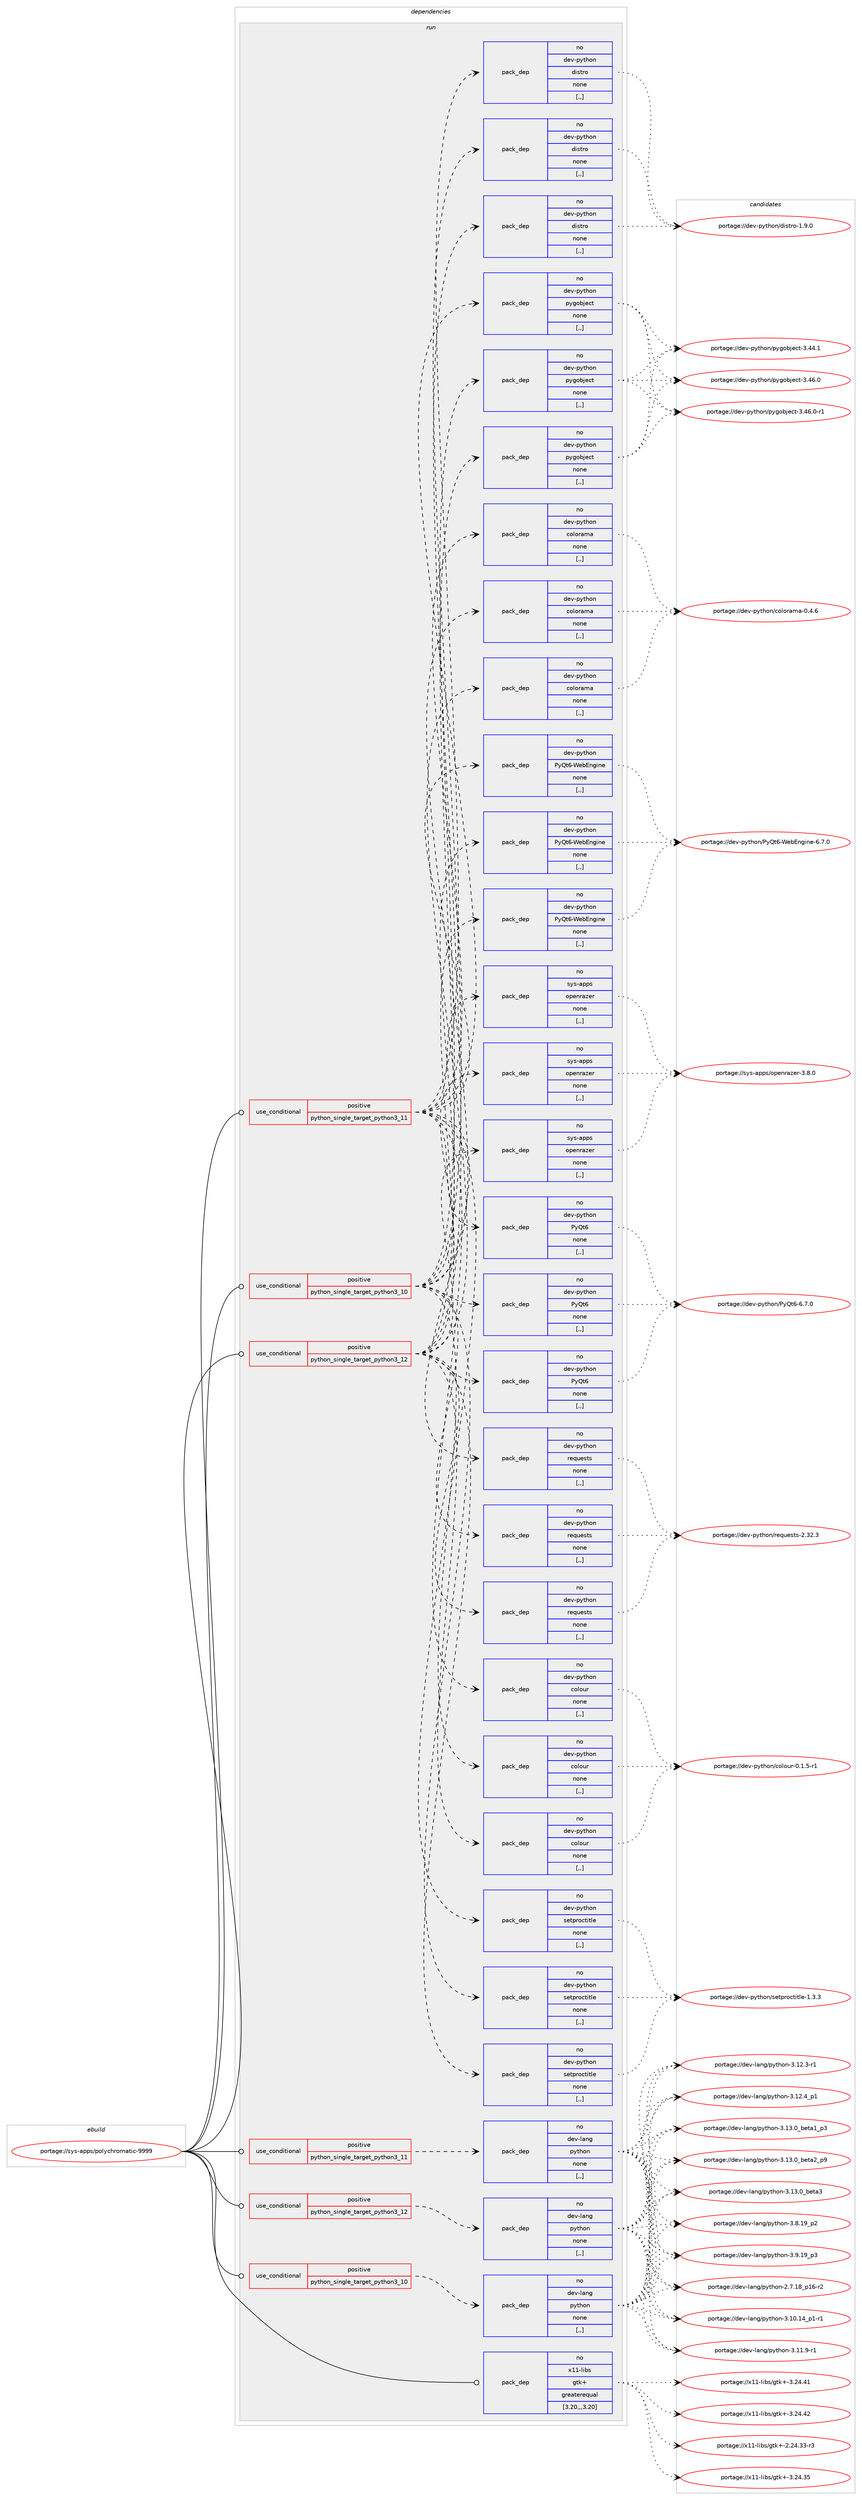 digraph prolog {

# *************
# Graph options
# *************

newrank=true;
concentrate=true;
compound=true;
graph [rankdir=LR,fontname=Helvetica,fontsize=10,ranksep=1.5];#, ranksep=2.5, nodesep=0.2];
edge  [arrowhead=vee];
node  [fontname=Helvetica,fontsize=10];

# **********
# The ebuild
# **********

subgraph cluster_leftcol {
color=gray;
rank=same;
label=<<i>ebuild</i>>;
id [label="portage://sys-apps/polychromatic-9999", color=red, width=4, href="../sys-apps/polychromatic-9999.svg"];
}

# ****************
# The dependencies
# ****************

subgraph cluster_midcol {
color=gray;
label=<<i>dependencies</i>>;
subgraph cluster_compile {
fillcolor="#eeeeee";
style=filled;
label=<<i>compile</i>>;
}
subgraph cluster_compileandrun {
fillcolor="#eeeeee";
style=filled;
label=<<i>compile and run</i>>;
}
subgraph cluster_run {
fillcolor="#eeeeee";
style=filled;
label=<<i>run</i>>;
subgraph cond108984 {
dependency412599 [label=<<TABLE BORDER="0" CELLBORDER="1" CELLSPACING="0" CELLPADDING="4"><TR><TD ROWSPAN="3" CELLPADDING="10">use_conditional</TD></TR><TR><TD>positive</TD></TR><TR><TD>python_single_target_python3_10</TD></TR></TABLE>>, shape=none, color=red];
subgraph pack300759 {
dependency412600 [label=<<TABLE BORDER="0" CELLBORDER="1" CELLSPACING="0" CELLPADDING="4" WIDTH="220"><TR><TD ROWSPAN="6" CELLPADDING="30">pack_dep</TD></TR><TR><TD WIDTH="110">no</TD></TR><TR><TD>dev-lang</TD></TR><TR><TD>python</TD></TR><TR><TD>none</TD></TR><TR><TD>[,,]</TD></TR></TABLE>>, shape=none, color=blue];
}
dependency412599:e -> dependency412600:w [weight=20,style="dashed",arrowhead="vee"];
}
id:e -> dependency412599:w [weight=20,style="solid",arrowhead="odot"];
subgraph cond108985 {
dependency412601 [label=<<TABLE BORDER="0" CELLBORDER="1" CELLSPACING="0" CELLPADDING="4"><TR><TD ROWSPAN="3" CELLPADDING="10">use_conditional</TD></TR><TR><TD>positive</TD></TR><TR><TD>python_single_target_python3_10</TD></TR></TABLE>>, shape=none, color=red];
subgraph pack300760 {
dependency412602 [label=<<TABLE BORDER="0" CELLBORDER="1" CELLSPACING="0" CELLPADDING="4" WIDTH="220"><TR><TD ROWSPAN="6" CELLPADDING="30">pack_dep</TD></TR><TR><TD WIDTH="110">no</TD></TR><TR><TD>dev-python</TD></TR><TR><TD>PyQt6-WebEngine</TD></TR><TR><TD>none</TD></TR><TR><TD>[,,]</TD></TR></TABLE>>, shape=none, color=blue];
}
dependency412601:e -> dependency412602:w [weight=20,style="dashed",arrowhead="vee"];
subgraph pack300761 {
dependency412603 [label=<<TABLE BORDER="0" CELLBORDER="1" CELLSPACING="0" CELLPADDING="4" WIDTH="220"><TR><TD ROWSPAN="6" CELLPADDING="30">pack_dep</TD></TR><TR><TD WIDTH="110">no</TD></TR><TR><TD>dev-python</TD></TR><TR><TD>PyQt6</TD></TR><TR><TD>none</TD></TR><TR><TD>[,,]</TD></TR></TABLE>>, shape=none, color=blue];
}
dependency412601:e -> dependency412603:w [weight=20,style="dashed",arrowhead="vee"];
subgraph pack300762 {
dependency412604 [label=<<TABLE BORDER="0" CELLBORDER="1" CELLSPACING="0" CELLPADDING="4" WIDTH="220"><TR><TD ROWSPAN="6" CELLPADDING="30">pack_dep</TD></TR><TR><TD WIDTH="110">no</TD></TR><TR><TD>dev-python</TD></TR><TR><TD>colorama</TD></TR><TR><TD>none</TD></TR><TR><TD>[,,]</TD></TR></TABLE>>, shape=none, color=blue];
}
dependency412601:e -> dependency412604:w [weight=20,style="dashed",arrowhead="vee"];
subgraph pack300763 {
dependency412605 [label=<<TABLE BORDER="0" CELLBORDER="1" CELLSPACING="0" CELLPADDING="4" WIDTH="220"><TR><TD ROWSPAN="6" CELLPADDING="30">pack_dep</TD></TR><TR><TD WIDTH="110">no</TD></TR><TR><TD>dev-python</TD></TR><TR><TD>colour</TD></TR><TR><TD>none</TD></TR><TR><TD>[,,]</TD></TR></TABLE>>, shape=none, color=blue];
}
dependency412601:e -> dependency412605:w [weight=20,style="dashed",arrowhead="vee"];
subgraph pack300764 {
dependency412606 [label=<<TABLE BORDER="0" CELLBORDER="1" CELLSPACING="0" CELLPADDING="4" WIDTH="220"><TR><TD ROWSPAN="6" CELLPADDING="30">pack_dep</TD></TR><TR><TD WIDTH="110">no</TD></TR><TR><TD>dev-python</TD></TR><TR><TD>distro</TD></TR><TR><TD>none</TD></TR><TR><TD>[,,]</TD></TR></TABLE>>, shape=none, color=blue];
}
dependency412601:e -> dependency412606:w [weight=20,style="dashed",arrowhead="vee"];
subgraph pack300765 {
dependency412607 [label=<<TABLE BORDER="0" CELLBORDER="1" CELLSPACING="0" CELLPADDING="4" WIDTH="220"><TR><TD ROWSPAN="6" CELLPADDING="30">pack_dep</TD></TR><TR><TD WIDTH="110">no</TD></TR><TR><TD>dev-python</TD></TR><TR><TD>pygobject</TD></TR><TR><TD>none</TD></TR><TR><TD>[,,]</TD></TR></TABLE>>, shape=none, color=blue];
}
dependency412601:e -> dependency412607:w [weight=20,style="dashed",arrowhead="vee"];
subgraph pack300766 {
dependency412608 [label=<<TABLE BORDER="0" CELLBORDER="1" CELLSPACING="0" CELLPADDING="4" WIDTH="220"><TR><TD ROWSPAN="6" CELLPADDING="30">pack_dep</TD></TR><TR><TD WIDTH="110">no</TD></TR><TR><TD>dev-python</TD></TR><TR><TD>requests</TD></TR><TR><TD>none</TD></TR><TR><TD>[,,]</TD></TR></TABLE>>, shape=none, color=blue];
}
dependency412601:e -> dependency412608:w [weight=20,style="dashed",arrowhead="vee"];
subgraph pack300767 {
dependency412609 [label=<<TABLE BORDER="0" CELLBORDER="1" CELLSPACING="0" CELLPADDING="4" WIDTH="220"><TR><TD ROWSPAN="6" CELLPADDING="30">pack_dep</TD></TR><TR><TD WIDTH="110">no</TD></TR><TR><TD>dev-python</TD></TR><TR><TD>setproctitle</TD></TR><TR><TD>none</TD></TR><TR><TD>[,,]</TD></TR></TABLE>>, shape=none, color=blue];
}
dependency412601:e -> dependency412609:w [weight=20,style="dashed",arrowhead="vee"];
subgraph pack300768 {
dependency412610 [label=<<TABLE BORDER="0" CELLBORDER="1" CELLSPACING="0" CELLPADDING="4" WIDTH="220"><TR><TD ROWSPAN="6" CELLPADDING="30">pack_dep</TD></TR><TR><TD WIDTH="110">no</TD></TR><TR><TD>sys-apps</TD></TR><TR><TD>openrazer</TD></TR><TR><TD>none</TD></TR><TR><TD>[,,]</TD></TR></TABLE>>, shape=none, color=blue];
}
dependency412601:e -> dependency412610:w [weight=20,style="dashed",arrowhead="vee"];
}
id:e -> dependency412601:w [weight=20,style="solid",arrowhead="odot"];
subgraph cond108986 {
dependency412611 [label=<<TABLE BORDER="0" CELLBORDER="1" CELLSPACING="0" CELLPADDING="4"><TR><TD ROWSPAN="3" CELLPADDING="10">use_conditional</TD></TR><TR><TD>positive</TD></TR><TR><TD>python_single_target_python3_11</TD></TR></TABLE>>, shape=none, color=red];
subgraph pack300769 {
dependency412612 [label=<<TABLE BORDER="0" CELLBORDER="1" CELLSPACING="0" CELLPADDING="4" WIDTH="220"><TR><TD ROWSPAN="6" CELLPADDING="30">pack_dep</TD></TR><TR><TD WIDTH="110">no</TD></TR><TR><TD>dev-lang</TD></TR><TR><TD>python</TD></TR><TR><TD>none</TD></TR><TR><TD>[,,]</TD></TR></TABLE>>, shape=none, color=blue];
}
dependency412611:e -> dependency412612:w [weight=20,style="dashed",arrowhead="vee"];
}
id:e -> dependency412611:w [weight=20,style="solid",arrowhead="odot"];
subgraph cond108987 {
dependency412613 [label=<<TABLE BORDER="0" CELLBORDER="1" CELLSPACING="0" CELLPADDING="4"><TR><TD ROWSPAN="3" CELLPADDING="10">use_conditional</TD></TR><TR><TD>positive</TD></TR><TR><TD>python_single_target_python3_11</TD></TR></TABLE>>, shape=none, color=red];
subgraph pack300770 {
dependency412614 [label=<<TABLE BORDER="0" CELLBORDER="1" CELLSPACING="0" CELLPADDING="4" WIDTH="220"><TR><TD ROWSPAN="6" CELLPADDING="30">pack_dep</TD></TR><TR><TD WIDTH="110">no</TD></TR><TR><TD>dev-python</TD></TR><TR><TD>PyQt6-WebEngine</TD></TR><TR><TD>none</TD></TR><TR><TD>[,,]</TD></TR></TABLE>>, shape=none, color=blue];
}
dependency412613:e -> dependency412614:w [weight=20,style="dashed",arrowhead="vee"];
subgraph pack300771 {
dependency412615 [label=<<TABLE BORDER="0" CELLBORDER="1" CELLSPACING="0" CELLPADDING="4" WIDTH="220"><TR><TD ROWSPAN="6" CELLPADDING="30">pack_dep</TD></TR><TR><TD WIDTH="110">no</TD></TR><TR><TD>dev-python</TD></TR><TR><TD>PyQt6</TD></TR><TR><TD>none</TD></TR><TR><TD>[,,]</TD></TR></TABLE>>, shape=none, color=blue];
}
dependency412613:e -> dependency412615:w [weight=20,style="dashed",arrowhead="vee"];
subgraph pack300772 {
dependency412616 [label=<<TABLE BORDER="0" CELLBORDER="1" CELLSPACING="0" CELLPADDING="4" WIDTH="220"><TR><TD ROWSPAN="6" CELLPADDING="30">pack_dep</TD></TR><TR><TD WIDTH="110">no</TD></TR><TR><TD>dev-python</TD></TR><TR><TD>colorama</TD></TR><TR><TD>none</TD></TR><TR><TD>[,,]</TD></TR></TABLE>>, shape=none, color=blue];
}
dependency412613:e -> dependency412616:w [weight=20,style="dashed",arrowhead="vee"];
subgraph pack300773 {
dependency412617 [label=<<TABLE BORDER="0" CELLBORDER="1" CELLSPACING="0" CELLPADDING="4" WIDTH="220"><TR><TD ROWSPAN="6" CELLPADDING="30">pack_dep</TD></TR><TR><TD WIDTH="110">no</TD></TR><TR><TD>dev-python</TD></TR><TR><TD>colour</TD></TR><TR><TD>none</TD></TR><TR><TD>[,,]</TD></TR></TABLE>>, shape=none, color=blue];
}
dependency412613:e -> dependency412617:w [weight=20,style="dashed",arrowhead="vee"];
subgraph pack300774 {
dependency412618 [label=<<TABLE BORDER="0" CELLBORDER="1" CELLSPACING="0" CELLPADDING="4" WIDTH="220"><TR><TD ROWSPAN="6" CELLPADDING="30">pack_dep</TD></TR><TR><TD WIDTH="110">no</TD></TR><TR><TD>dev-python</TD></TR><TR><TD>distro</TD></TR><TR><TD>none</TD></TR><TR><TD>[,,]</TD></TR></TABLE>>, shape=none, color=blue];
}
dependency412613:e -> dependency412618:w [weight=20,style="dashed",arrowhead="vee"];
subgraph pack300775 {
dependency412619 [label=<<TABLE BORDER="0" CELLBORDER="1" CELLSPACING="0" CELLPADDING="4" WIDTH="220"><TR><TD ROWSPAN="6" CELLPADDING="30">pack_dep</TD></TR><TR><TD WIDTH="110">no</TD></TR><TR><TD>dev-python</TD></TR><TR><TD>pygobject</TD></TR><TR><TD>none</TD></TR><TR><TD>[,,]</TD></TR></TABLE>>, shape=none, color=blue];
}
dependency412613:e -> dependency412619:w [weight=20,style="dashed",arrowhead="vee"];
subgraph pack300776 {
dependency412620 [label=<<TABLE BORDER="0" CELLBORDER="1" CELLSPACING="0" CELLPADDING="4" WIDTH="220"><TR><TD ROWSPAN="6" CELLPADDING="30">pack_dep</TD></TR><TR><TD WIDTH="110">no</TD></TR><TR><TD>dev-python</TD></TR><TR><TD>requests</TD></TR><TR><TD>none</TD></TR><TR><TD>[,,]</TD></TR></TABLE>>, shape=none, color=blue];
}
dependency412613:e -> dependency412620:w [weight=20,style="dashed",arrowhead="vee"];
subgraph pack300777 {
dependency412621 [label=<<TABLE BORDER="0" CELLBORDER="1" CELLSPACING="0" CELLPADDING="4" WIDTH="220"><TR><TD ROWSPAN="6" CELLPADDING="30">pack_dep</TD></TR><TR><TD WIDTH="110">no</TD></TR><TR><TD>dev-python</TD></TR><TR><TD>setproctitle</TD></TR><TR><TD>none</TD></TR><TR><TD>[,,]</TD></TR></TABLE>>, shape=none, color=blue];
}
dependency412613:e -> dependency412621:w [weight=20,style="dashed",arrowhead="vee"];
subgraph pack300778 {
dependency412622 [label=<<TABLE BORDER="0" CELLBORDER="1" CELLSPACING="0" CELLPADDING="4" WIDTH="220"><TR><TD ROWSPAN="6" CELLPADDING="30">pack_dep</TD></TR><TR><TD WIDTH="110">no</TD></TR><TR><TD>sys-apps</TD></TR><TR><TD>openrazer</TD></TR><TR><TD>none</TD></TR><TR><TD>[,,]</TD></TR></TABLE>>, shape=none, color=blue];
}
dependency412613:e -> dependency412622:w [weight=20,style="dashed",arrowhead="vee"];
}
id:e -> dependency412613:w [weight=20,style="solid",arrowhead="odot"];
subgraph cond108988 {
dependency412623 [label=<<TABLE BORDER="0" CELLBORDER="1" CELLSPACING="0" CELLPADDING="4"><TR><TD ROWSPAN="3" CELLPADDING="10">use_conditional</TD></TR><TR><TD>positive</TD></TR><TR><TD>python_single_target_python3_12</TD></TR></TABLE>>, shape=none, color=red];
subgraph pack300779 {
dependency412624 [label=<<TABLE BORDER="0" CELLBORDER="1" CELLSPACING="0" CELLPADDING="4" WIDTH="220"><TR><TD ROWSPAN="6" CELLPADDING="30">pack_dep</TD></TR><TR><TD WIDTH="110">no</TD></TR><TR><TD>dev-lang</TD></TR><TR><TD>python</TD></TR><TR><TD>none</TD></TR><TR><TD>[,,]</TD></TR></TABLE>>, shape=none, color=blue];
}
dependency412623:e -> dependency412624:w [weight=20,style="dashed",arrowhead="vee"];
}
id:e -> dependency412623:w [weight=20,style="solid",arrowhead="odot"];
subgraph cond108989 {
dependency412625 [label=<<TABLE BORDER="0" CELLBORDER="1" CELLSPACING="0" CELLPADDING="4"><TR><TD ROWSPAN="3" CELLPADDING="10">use_conditional</TD></TR><TR><TD>positive</TD></TR><TR><TD>python_single_target_python3_12</TD></TR></TABLE>>, shape=none, color=red];
subgraph pack300780 {
dependency412626 [label=<<TABLE BORDER="0" CELLBORDER="1" CELLSPACING="0" CELLPADDING="4" WIDTH="220"><TR><TD ROWSPAN="6" CELLPADDING="30">pack_dep</TD></TR><TR><TD WIDTH="110">no</TD></TR><TR><TD>dev-python</TD></TR><TR><TD>PyQt6-WebEngine</TD></TR><TR><TD>none</TD></TR><TR><TD>[,,]</TD></TR></TABLE>>, shape=none, color=blue];
}
dependency412625:e -> dependency412626:w [weight=20,style="dashed",arrowhead="vee"];
subgraph pack300781 {
dependency412627 [label=<<TABLE BORDER="0" CELLBORDER="1" CELLSPACING="0" CELLPADDING="4" WIDTH="220"><TR><TD ROWSPAN="6" CELLPADDING="30">pack_dep</TD></TR><TR><TD WIDTH="110">no</TD></TR><TR><TD>dev-python</TD></TR><TR><TD>PyQt6</TD></TR><TR><TD>none</TD></TR><TR><TD>[,,]</TD></TR></TABLE>>, shape=none, color=blue];
}
dependency412625:e -> dependency412627:w [weight=20,style="dashed",arrowhead="vee"];
subgraph pack300782 {
dependency412628 [label=<<TABLE BORDER="0" CELLBORDER="1" CELLSPACING="0" CELLPADDING="4" WIDTH="220"><TR><TD ROWSPAN="6" CELLPADDING="30">pack_dep</TD></TR><TR><TD WIDTH="110">no</TD></TR><TR><TD>dev-python</TD></TR><TR><TD>colorama</TD></TR><TR><TD>none</TD></TR><TR><TD>[,,]</TD></TR></TABLE>>, shape=none, color=blue];
}
dependency412625:e -> dependency412628:w [weight=20,style="dashed",arrowhead="vee"];
subgraph pack300783 {
dependency412629 [label=<<TABLE BORDER="0" CELLBORDER="1" CELLSPACING="0" CELLPADDING="4" WIDTH="220"><TR><TD ROWSPAN="6" CELLPADDING="30">pack_dep</TD></TR><TR><TD WIDTH="110">no</TD></TR><TR><TD>dev-python</TD></TR><TR><TD>colour</TD></TR><TR><TD>none</TD></TR><TR><TD>[,,]</TD></TR></TABLE>>, shape=none, color=blue];
}
dependency412625:e -> dependency412629:w [weight=20,style="dashed",arrowhead="vee"];
subgraph pack300784 {
dependency412630 [label=<<TABLE BORDER="0" CELLBORDER="1" CELLSPACING="0" CELLPADDING="4" WIDTH="220"><TR><TD ROWSPAN="6" CELLPADDING="30">pack_dep</TD></TR><TR><TD WIDTH="110">no</TD></TR><TR><TD>dev-python</TD></TR><TR><TD>distro</TD></TR><TR><TD>none</TD></TR><TR><TD>[,,]</TD></TR></TABLE>>, shape=none, color=blue];
}
dependency412625:e -> dependency412630:w [weight=20,style="dashed",arrowhead="vee"];
subgraph pack300785 {
dependency412631 [label=<<TABLE BORDER="0" CELLBORDER="1" CELLSPACING="0" CELLPADDING="4" WIDTH="220"><TR><TD ROWSPAN="6" CELLPADDING="30">pack_dep</TD></TR><TR><TD WIDTH="110">no</TD></TR><TR><TD>dev-python</TD></TR><TR><TD>pygobject</TD></TR><TR><TD>none</TD></TR><TR><TD>[,,]</TD></TR></TABLE>>, shape=none, color=blue];
}
dependency412625:e -> dependency412631:w [weight=20,style="dashed",arrowhead="vee"];
subgraph pack300786 {
dependency412632 [label=<<TABLE BORDER="0" CELLBORDER="1" CELLSPACING="0" CELLPADDING="4" WIDTH="220"><TR><TD ROWSPAN="6" CELLPADDING="30">pack_dep</TD></TR><TR><TD WIDTH="110">no</TD></TR><TR><TD>dev-python</TD></TR><TR><TD>requests</TD></TR><TR><TD>none</TD></TR><TR><TD>[,,]</TD></TR></TABLE>>, shape=none, color=blue];
}
dependency412625:e -> dependency412632:w [weight=20,style="dashed",arrowhead="vee"];
subgraph pack300787 {
dependency412633 [label=<<TABLE BORDER="0" CELLBORDER="1" CELLSPACING="0" CELLPADDING="4" WIDTH="220"><TR><TD ROWSPAN="6" CELLPADDING="30">pack_dep</TD></TR><TR><TD WIDTH="110">no</TD></TR><TR><TD>dev-python</TD></TR><TR><TD>setproctitle</TD></TR><TR><TD>none</TD></TR><TR><TD>[,,]</TD></TR></TABLE>>, shape=none, color=blue];
}
dependency412625:e -> dependency412633:w [weight=20,style="dashed",arrowhead="vee"];
subgraph pack300788 {
dependency412634 [label=<<TABLE BORDER="0" CELLBORDER="1" CELLSPACING="0" CELLPADDING="4" WIDTH="220"><TR><TD ROWSPAN="6" CELLPADDING="30">pack_dep</TD></TR><TR><TD WIDTH="110">no</TD></TR><TR><TD>sys-apps</TD></TR><TR><TD>openrazer</TD></TR><TR><TD>none</TD></TR><TR><TD>[,,]</TD></TR></TABLE>>, shape=none, color=blue];
}
dependency412625:e -> dependency412634:w [weight=20,style="dashed",arrowhead="vee"];
}
id:e -> dependency412625:w [weight=20,style="solid",arrowhead="odot"];
subgraph pack300789 {
dependency412635 [label=<<TABLE BORDER="0" CELLBORDER="1" CELLSPACING="0" CELLPADDING="4" WIDTH="220"><TR><TD ROWSPAN="6" CELLPADDING="30">pack_dep</TD></TR><TR><TD WIDTH="110">no</TD></TR><TR><TD>x11-libs</TD></TR><TR><TD>gtk+</TD></TR><TR><TD>greaterequal</TD></TR><TR><TD>[3.20,,,3.20]</TD></TR></TABLE>>, shape=none, color=blue];
}
id:e -> dependency412635:w [weight=20,style="solid",arrowhead="odot"];
}
}

# **************
# The candidates
# **************

subgraph cluster_choices {
rank=same;
color=gray;
label=<<i>candidates</i>>;

subgraph choice300759 {
color=black;
nodesep=1;
choice100101118451089711010347112121116104111110455046554649569511249544511450 [label="portage://dev-lang/python-2.7.18_p16-r2", color=red, width=4,href="../dev-lang/python-2.7.18_p16-r2.svg"];
choice100101118451089711010347112121116104111110455146494846495295112494511449 [label="portage://dev-lang/python-3.10.14_p1-r1", color=red, width=4,href="../dev-lang/python-3.10.14_p1-r1.svg"];
choice100101118451089711010347112121116104111110455146494946574511449 [label="portage://dev-lang/python-3.11.9-r1", color=red, width=4,href="../dev-lang/python-3.11.9-r1.svg"];
choice100101118451089711010347112121116104111110455146495046514511449 [label="portage://dev-lang/python-3.12.3-r1", color=red, width=4,href="../dev-lang/python-3.12.3-r1.svg"];
choice100101118451089711010347112121116104111110455146495046529511249 [label="portage://dev-lang/python-3.12.4_p1", color=red, width=4,href="../dev-lang/python-3.12.4_p1.svg"];
choice10010111845108971101034711212111610411111045514649514648959810111697499511251 [label="portage://dev-lang/python-3.13.0_beta1_p3", color=red, width=4,href="../dev-lang/python-3.13.0_beta1_p3.svg"];
choice10010111845108971101034711212111610411111045514649514648959810111697509511257 [label="portage://dev-lang/python-3.13.0_beta2_p9", color=red, width=4,href="../dev-lang/python-3.13.0_beta2_p9.svg"];
choice1001011184510897110103471121211161041111104551464951464895981011169751 [label="portage://dev-lang/python-3.13.0_beta3", color=red, width=4,href="../dev-lang/python-3.13.0_beta3.svg"];
choice100101118451089711010347112121116104111110455146564649579511250 [label="portage://dev-lang/python-3.8.19_p2", color=red, width=4,href="../dev-lang/python-3.8.19_p2.svg"];
choice100101118451089711010347112121116104111110455146574649579511251 [label="portage://dev-lang/python-3.9.19_p3", color=red, width=4,href="../dev-lang/python-3.9.19_p3.svg"];
dependency412600:e -> choice100101118451089711010347112121116104111110455046554649569511249544511450:w [style=dotted,weight="100"];
dependency412600:e -> choice100101118451089711010347112121116104111110455146494846495295112494511449:w [style=dotted,weight="100"];
dependency412600:e -> choice100101118451089711010347112121116104111110455146494946574511449:w [style=dotted,weight="100"];
dependency412600:e -> choice100101118451089711010347112121116104111110455146495046514511449:w [style=dotted,weight="100"];
dependency412600:e -> choice100101118451089711010347112121116104111110455146495046529511249:w [style=dotted,weight="100"];
dependency412600:e -> choice10010111845108971101034711212111610411111045514649514648959810111697499511251:w [style=dotted,weight="100"];
dependency412600:e -> choice10010111845108971101034711212111610411111045514649514648959810111697509511257:w [style=dotted,weight="100"];
dependency412600:e -> choice1001011184510897110103471121211161041111104551464951464895981011169751:w [style=dotted,weight="100"];
dependency412600:e -> choice100101118451089711010347112121116104111110455146564649579511250:w [style=dotted,weight="100"];
dependency412600:e -> choice100101118451089711010347112121116104111110455146574649579511251:w [style=dotted,weight="100"];
}
subgraph choice300760 {
color=black;
nodesep=1;
choice100101118451121211161041111104780121811165445871019869110103105110101455446554648 [label="portage://dev-python/PyQt6-WebEngine-6.7.0", color=red, width=4,href="../dev-python/PyQt6-WebEngine-6.7.0.svg"];
dependency412602:e -> choice100101118451121211161041111104780121811165445871019869110103105110101455446554648:w [style=dotted,weight="100"];
}
subgraph choice300761 {
color=black;
nodesep=1;
choice1001011184511212111610411111047801218111654455446554648 [label="portage://dev-python/PyQt6-6.7.0", color=red, width=4,href="../dev-python/PyQt6-6.7.0.svg"];
dependency412603:e -> choice1001011184511212111610411111047801218111654455446554648:w [style=dotted,weight="100"];
}
subgraph choice300762 {
color=black;
nodesep=1;
choice1001011184511212111610411111047991111081111149710997454846524654 [label="portage://dev-python/colorama-0.4.6", color=red, width=4,href="../dev-python/colorama-0.4.6.svg"];
dependency412604:e -> choice1001011184511212111610411111047991111081111149710997454846524654:w [style=dotted,weight="100"];
}
subgraph choice300763 {
color=black;
nodesep=1;
choice1001011184511212111610411111047991111081111171144548464946534511449 [label="portage://dev-python/colour-0.1.5-r1", color=red, width=4,href="../dev-python/colour-0.1.5-r1.svg"];
dependency412605:e -> choice1001011184511212111610411111047991111081111171144548464946534511449:w [style=dotted,weight="100"];
}
subgraph choice300764 {
color=black;
nodesep=1;
choice1001011184511212111610411111047100105115116114111454946574648 [label="portage://dev-python/distro-1.9.0", color=red, width=4,href="../dev-python/distro-1.9.0.svg"];
dependency412606:e -> choice1001011184511212111610411111047100105115116114111454946574648:w [style=dotted,weight="100"];
}
subgraph choice300765 {
color=black;
nodesep=1;
choice1001011184511212111610411111047112121103111981061019911645514652524649 [label="portage://dev-python/pygobject-3.44.1", color=red, width=4,href="../dev-python/pygobject-3.44.1.svg"];
choice1001011184511212111610411111047112121103111981061019911645514652544648 [label="portage://dev-python/pygobject-3.46.0", color=red, width=4,href="../dev-python/pygobject-3.46.0.svg"];
choice10010111845112121116104111110471121211031119810610199116455146525446484511449 [label="portage://dev-python/pygobject-3.46.0-r1", color=red, width=4,href="../dev-python/pygobject-3.46.0-r1.svg"];
dependency412607:e -> choice1001011184511212111610411111047112121103111981061019911645514652524649:w [style=dotted,weight="100"];
dependency412607:e -> choice1001011184511212111610411111047112121103111981061019911645514652544648:w [style=dotted,weight="100"];
dependency412607:e -> choice10010111845112121116104111110471121211031119810610199116455146525446484511449:w [style=dotted,weight="100"];
}
subgraph choice300766 {
color=black;
nodesep=1;
choice100101118451121211161041111104711410111311710111511611545504651504651 [label="portage://dev-python/requests-2.32.3", color=red, width=4,href="../dev-python/requests-2.32.3.svg"];
dependency412608:e -> choice100101118451121211161041111104711410111311710111511611545504651504651:w [style=dotted,weight="100"];
}
subgraph choice300767 {
color=black;
nodesep=1;
choice100101118451121211161041111104711510111611211411199116105116108101454946514651 [label="portage://dev-python/setproctitle-1.3.3", color=red, width=4,href="../dev-python/setproctitle-1.3.3.svg"];
dependency412609:e -> choice100101118451121211161041111104711510111611211411199116105116108101454946514651:w [style=dotted,weight="100"];
}
subgraph choice300768 {
color=black;
nodesep=1;
choice11512111545971121121154711111210111011497122101114455146564648 [label="portage://sys-apps/openrazer-3.8.0", color=red, width=4,href="../sys-apps/openrazer-3.8.0.svg"];
dependency412610:e -> choice11512111545971121121154711111210111011497122101114455146564648:w [style=dotted,weight="100"];
}
subgraph choice300769 {
color=black;
nodesep=1;
choice100101118451089711010347112121116104111110455046554649569511249544511450 [label="portage://dev-lang/python-2.7.18_p16-r2", color=red, width=4,href="../dev-lang/python-2.7.18_p16-r2.svg"];
choice100101118451089711010347112121116104111110455146494846495295112494511449 [label="portage://dev-lang/python-3.10.14_p1-r1", color=red, width=4,href="../dev-lang/python-3.10.14_p1-r1.svg"];
choice100101118451089711010347112121116104111110455146494946574511449 [label="portage://dev-lang/python-3.11.9-r1", color=red, width=4,href="../dev-lang/python-3.11.9-r1.svg"];
choice100101118451089711010347112121116104111110455146495046514511449 [label="portage://dev-lang/python-3.12.3-r1", color=red, width=4,href="../dev-lang/python-3.12.3-r1.svg"];
choice100101118451089711010347112121116104111110455146495046529511249 [label="portage://dev-lang/python-3.12.4_p1", color=red, width=4,href="../dev-lang/python-3.12.4_p1.svg"];
choice10010111845108971101034711212111610411111045514649514648959810111697499511251 [label="portage://dev-lang/python-3.13.0_beta1_p3", color=red, width=4,href="../dev-lang/python-3.13.0_beta1_p3.svg"];
choice10010111845108971101034711212111610411111045514649514648959810111697509511257 [label="portage://dev-lang/python-3.13.0_beta2_p9", color=red, width=4,href="../dev-lang/python-3.13.0_beta2_p9.svg"];
choice1001011184510897110103471121211161041111104551464951464895981011169751 [label="portage://dev-lang/python-3.13.0_beta3", color=red, width=4,href="../dev-lang/python-3.13.0_beta3.svg"];
choice100101118451089711010347112121116104111110455146564649579511250 [label="portage://dev-lang/python-3.8.19_p2", color=red, width=4,href="../dev-lang/python-3.8.19_p2.svg"];
choice100101118451089711010347112121116104111110455146574649579511251 [label="portage://dev-lang/python-3.9.19_p3", color=red, width=4,href="../dev-lang/python-3.9.19_p3.svg"];
dependency412612:e -> choice100101118451089711010347112121116104111110455046554649569511249544511450:w [style=dotted,weight="100"];
dependency412612:e -> choice100101118451089711010347112121116104111110455146494846495295112494511449:w [style=dotted,weight="100"];
dependency412612:e -> choice100101118451089711010347112121116104111110455146494946574511449:w [style=dotted,weight="100"];
dependency412612:e -> choice100101118451089711010347112121116104111110455146495046514511449:w [style=dotted,weight="100"];
dependency412612:e -> choice100101118451089711010347112121116104111110455146495046529511249:w [style=dotted,weight="100"];
dependency412612:e -> choice10010111845108971101034711212111610411111045514649514648959810111697499511251:w [style=dotted,weight="100"];
dependency412612:e -> choice10010111845108971101034711212111610411111045514649514648959810111697509511257:w [style=dotted,weight="100"];
dependency412612:e -> choice1001011184510897110103471121211161041111104551464951464895981011169751:w [style=dotted,weight="100"];
dependency412612:e -> choice100101118451089711010347112121116104111110455146564649579511250:w [style=dotted,weight="100"];
dependency412612:e -> choice100101118451089711010347112121116104111110455146574649579511251:w [style=dotted,weight="100"];
}
subgraph choice300770 {
color=black;
nodesep=1;
choice100101118451121211161041111104780121811165445871019869110103105110101455446554648 [label="portage://dev-python/PyQt6-WebEngine-6.7.0", color=red, width=4,href="../dev-python/PyQt6-WebEngine-6.7.0.svg"];
dependency412614:e -> choice100101118451121211161041111104780121811165445871019869110103105110101455446554648:w [style=dotted,weight="100"];
}
subgraph choice300771 {
color=black;
nodesep=1;
choice1001011184511212111610411111047801218111654455446554648 [label="portage://dev-python/PyQt6-6.7.0", color=red, width=4,href="../dev-python/PyQt6-6.7.0.svg"];
dependency412615:e -> choice1001011184511212111610411111047801218111654455446554648:w [style=dotted,weight="100"];
}
subgraph choice300772 {
color=black;
nodesep=1;
choice1001011184511212111610411111047991111081111149710997454846524654 [label="portage://dev-python/colorama-0.4.6", color=red, width=4,href="../dev-python/colorama-0.4.6.svg"];
dependency412616:e -> choice1001011184511212111610411111047991111081111149710997454846524654:w [style=dotted,weight="100"];
}
subgraph choice300773 {
color=black;
nodesep=1;
choice1001011184511212111610411111047991111081111171144548464946534511449 [label="portage://dev-python/colour-0.1.5-r1", color=red, width=4,href="../dev-python/colour-0.1.5-r1.svg"];
dependency412617:e -> choice1001011184511212111610411111047991111081111171144548464946534511449:w [style=dotted,weight="100"];
}
subgraph choice300774 {
color=black;
nodesep=1;
choice1001011184511212111610411111047100105115116114111454946574648 [label="portage://dev-python/distro-1.9.0", color=red, width=4,href="../dev-python/distro-1.9.0.svg"];
dependency412618:e -> choice1001011184511212111610411111047100105115116114111454946574648:w [style=dotted,weight="100"];
}
subgraph choice300775 {
color=black;
nodesep=1;
choice1001011184511212111610411111047112121103111981061019911645514652524649 [label="portage://dev-python/pygobject-3.44.1", color=red, width=4,href="../dev-python/pygobject-3.44.1.svg"];
choice1001011184511212111610411111047112121103111981061019911645514652544648 [label="portage://dev-python/pygobject-3.46.0", color=red, width=4,href="../dev-python/pygobject-3.46.0.svg"];
choice10010111845112121116104111110471121211031119810610199116455146525446484511449 [label="portage://dev-python/pygobject-3.46.0-r1", color=red, width=4,href="../dev-python/pygobject-3.46.0-r1.svg"];
dependency412619:e -> choice1001011184511212111610411111047112121103111981061019911645514652524649:w [style=dotted,weight="100"];
dependency412619:e -> choice1001011184511212111610411111047112121103111981061019911645514652544648:w [style=dotted,weight="100"];
dependency412619:e -> choice10010111845112121116104111110471121211031119810610199116455146525446484511449:w [style=dotted,weight="100"];
}
subgraph choice300776 {
color=black;
nodesep=1;
choice100101118451121211161041111104711410111311710111511611545504651504651 [label="portage://dev-python/requests-2.32.3", color=red, width=4,href="../dev-python/requests-2.32.3.svg"];
dependency412620:e -> choice100101118451121211161041111104711410111311710111511611545504651504651:w [style=dotted,weight="100"];
}
subgraph choice300777 {
color=black;
nodesep=1;
choice100101118451121211161041111104711510111611211411199116105116108101454946514651 [label="portage://dev-python/setproctitle-1.3.3", color=red, width=4,href="../dev-python/setproctitle-1.3.3.svg"];
dependency412621:e -> choice100101118451121211161041111104711510111611211411199116105116108101454946514651:w [style=dotted,weight="100"];
}
subgraph choice300778 {
color=black;
nodesep=1;
choice11512111545971121121154711111210111011497122101114455146564648 [label="portage://sys-apps/openrazer-3.8.0", color=red, width=4,href="../sys-apps/openrazer-3.8.0.svg"];
dependency412622:e -> choice11512111545971121121154711111210111011497122101114455146564648:w [style=dotted,weight="100"];
}
subgraph choice300779 {
color=black;
nodesep=1;
choice100101118451089711010347112121116104111110455046554649569511249544511450 [label="portage://dev-lang/python-2.7.18_p16-r2", color=red, width=4,href="../dev-lang/python-2.7.18_p16-r2.svg"];
choice100101118451089711010347112121116104111110455146494846495295112494511449 [label="portage://dev-lang/python-3.10.14_p1-r1", color=red, width=4,href="../dev-lang/python-3.10.14_p1-r1.svg"];
choice100101118451089711010347112121116104111110455146494946574511449 [label="portage://dev-lang/python-3.11.9-r1", color=red, width=4,href="../dev-lang/python-3.11.9-r1.svg"];
choice100101118451089711010347112121116104111110455146495046514511449 [label="portage://dev-lang/python-3.12.3-r1", color=red, width=4,href="../dev-lang/python-3.12.3-r1.svg"];
choice100101118451089711010347112121116104111110455146495046529511249 [label="portage://dev-lang/python-3.12.4_p1", color=red, width=4,href="../dev-lang/python-3.12.4_p1.svg"];
choice10010111845108971101034711212111610411111045514649514648959810111697499511251 [label="portage://dev-lang/python-3.13.0_beta1_p3", color=red, width=4,href="../dev-lang/python-3.13.0_beta1_p3.svg"];
choice10010111845108971101034711212111610411111045514649514648959810111697509511257 [label="portage://dev-lang/python-3.13.0_beta2_p9", color=red, width=4,href="../dev-lang/python-3.13.0_beta2_p9.svg"];
choice1001011184510897110103471121211161041111104551464951464895981011169751 [label="portage://dev-lang/python-3.13.0_beta3", color=red, width=4,href="../dev-lang/python-3.13.0_beta3.svg"];
choice100101118451089711010347112121116104111110455146564649579511250 [label="portage://dev-lang/python-3.8.19_p2", color=red, width=4,href="../dev-lang/python-3.8.19_p2.svg"];
choice100101118451089711010347112121116104111110455146574649579511251 [label="portage://dev-lang/python-3.9.19_p3", color=red, width=4,href="../dev-lang/python-3.9.19_p3.svg"];
dependency412624:e -> choice100101118451089711010347112121116104111110455046554649569511249544511450:w [style=dotted,weight="100"];
dependency412624:e -> choice100101118451089711010347112121116104111110455146494846495295112494511449:w [style=dotted,weight="100"];
dependency412624:e -> choice100101118451089711010347112121116104111110455146494946574511449:w [style=dotted,weight="100"];
dependency412624:e -> choice100101118451089711010347112121116104111110455146495046514511449:w [style=dotted,weight="100"];
dependency412624:e -> choice100101118451089711010347112121116104111110455146495046529511249:w [style=dotted,weight="100"];
dependency412624:e -> choice10010111845108971101034711212111610411111045514649514648959810111697499511251:w [style=dotted,weight="100"];
dependency412624:e -> choice10010111845108971101034711212111610411111045514649514648959810111697509511257:w [style=dotted,weight="100"];
dependency412624:e -> choice1001011184510897110103471121211161041111104551464951464895981011169751:w [style=dotted,weight="100"];
dependency412624:e -> choice100101118451089711010347112121116104111110455146564649579511250:w [style=dotted,weight="100"];
dependency412624:e -> choice100101118451089711010347112121116104111110455146574649579511251:w [style=dotted,weight="100"];
}
subgraph choice300780 {
color=black;
nodesep=1;
choice100101118451121211161041111104780121811165445871019869110103105110101455446554648 [label="portage://dev-python/PyQt6-WebEngine-6.7.0", color=red, width=4,href="../dev-python/PyQt6-WebEngine-6.7.0.svg"];
dependency412626:e -> choice100101118451121211161041111104780121811165445871019869110103105110101455446554648:w [style=dotted,weight="100"];
}
subgraph choice300781 {
color=black;
nodesep=1;
choice1001011184511212111610411111047801218111654455446554648 [label="portage://dev-python/PyQt6-6.7.0", color=red, width=4,href="../dev-python/PyQt6-6.7.0.svg"];
dependency412627:e -> choice1001011184511212111610411111047801218111654455446554648:w [style=dotted,weight="100"];
}
subgraph choice300782 {
color=black;
nodesep=1;
choice1001011184511212111610411111047991111081111149710997454846524654 [label="portage://dev-python/colorama-0.4.6", color=red, width=4,href="../dev-python/colorama-0.4.6.svg"];
dependency412628:e -> choice1001011184511212111610411111047991111081111149710997454846524654:w [style=dotted,weight="100"];
}
subgraph choice300783 {
color=black;
nodesep=1;
choice1001011184511212111610411111047991111081111171144548464946534511449 [label="portage://dev-python/colour-0.1.5-r1", color=red, width=4,href="../dev-python/colour-0.1.5-r1.svg"];
dependency412629:e -> choice1001011184511212111610411111047991111081111171144548464946534511449:w [style=dotted,weight="100"];
}
subgraph choice300784 {
color=black;
nodesep=1;
choice1001011184511212111610411111047100105115116114111454946574648 [label="portage://dev-python/distro-1.9.0", color=red, width=4,href="../dev-python/distro-1.9.0.svg"];
dependency412630:e -> choice1001011184511212111610411111047100105115116114111454946574648:w [style=dotted,weight="100"];
}
subgraph choice300785 {
color=black;
nodesep=1;
choice1001011184511212111610411111047112121103111981061019911645514652524649 [label="portage://dev-python/pygobject-3.44.1", color=red, width=4,href="../dev-python/pygobject-3.44.1.svg"];
choice1001011184511212111610411111047112121103111981061019911645514652544648 [label="portage://dev-python/pygobject-3.46.0", color=red, width=4,href="../dev-python/pygobject-3.46.0.svg"];
choice10010111845112121116104111110471121211031119810610199116455146525446484511449 [label="portage://dev-python/pygobject-3.46.0-r1", color=red, width=4,href="../dev-python/pygobject-3.46.0-r1.svg"];
dependency412631:e -> choice1001011184511212111610411111047112121103111981061019911645514652524649:w [style=dotted,weight="100"];
dependency412631:e -> choice1001011184511212111610411111047112121103111981061019911645514652544648:w [style=dotted,weight="100"];
dependency412631:e -> choice10010111845112121116104111110471121211031119810610199116455146525446484511449:w [style=dotted,weight="100"];
}
subgraph choice300786 {
color=black;
nodesep=1;
choice100101118451121211161041111104711410111311710111511611545504651504651 [label="portage://dev-python/requests-2.32.3", color=red, width=4,href="../dev-python/requests-2.32.3.svg"];
dependency412632:e -> choice100101118451121211161041111104711410111311710111511611545504651504651:w [style=dotted,weight="100"];
}
subgraph choice300787 {
color=black;
nodesep=1;
choice100101118451121211161041111104711510111611211411199116105116108101454946514651 [label="portage://dev-python/setproctitle-1.3.3", color=red, width=4,href="../dev-python/setproctitle-1.3.3.svg"];
dependency412633:e -> choice100101118451121211161041111104711510111611211411199116105116108101454946514651:w [style=dotted,weight="100"];
}
subgraph choice300788 {
color=black;
nodesep=1;
choice11512111545971121121154711111210111011497122101114455146564648 [label="portage://sys-apps/openrazer-3.8.0", color=red, width=4,href="../sys-apps/openrazer-3.8.0.svg"];
dependency412634:e -> choice11512111545971121121154711111210111011497122101114455146564648:w [style=dotted,weight="100"];
}
subgraph choice300789 {
color=black;
nodesep=1;
choice12049494510810598115471031161074345504650524651514511451 [label="portage://x11-libs/gtk+-2.24.33-r3", color=red, width=4,href="../x11-libs/gtk+-2.24.33-r3.svg"];
choice1204949451081059811547103116107434551465052465153 [label="portage://x11-libs/gtk+-3.24.35", color=red, width=4,href="../x11-libs/gtk+-3.24.35.svg"];
choice1204949451081059811547103116107434551465052465249 [label="portage://x11-libs/gtk+-3.24.41", color=red, width=4,href="../x11-libs/gtk+-3.24.41.svg"];
choice1204949451081059811547103116107434551465052465250 [label="portage://x11-libs/gtk+-3.24.42", color=red, width=4,href="../x11-libs/gtk+-3.24.42.svg"];
dependency412635:e -> choice12049494510810598115471031161074345504650524651514511451:w [style=dotted,weight="100"];
dependency412635:e -> choice1204949451081059811547103116107434551465052465153:w [style=dotted,weight="100"];
dependency412635:e -> choice1204949451081059811547103116107434551465052465249:w [style=dotted,weight="100"];
dependency412635:e -> choice1204949451081059811547103116107434551465052465250:w [style=dotted,weight="100"];
}
}

}
